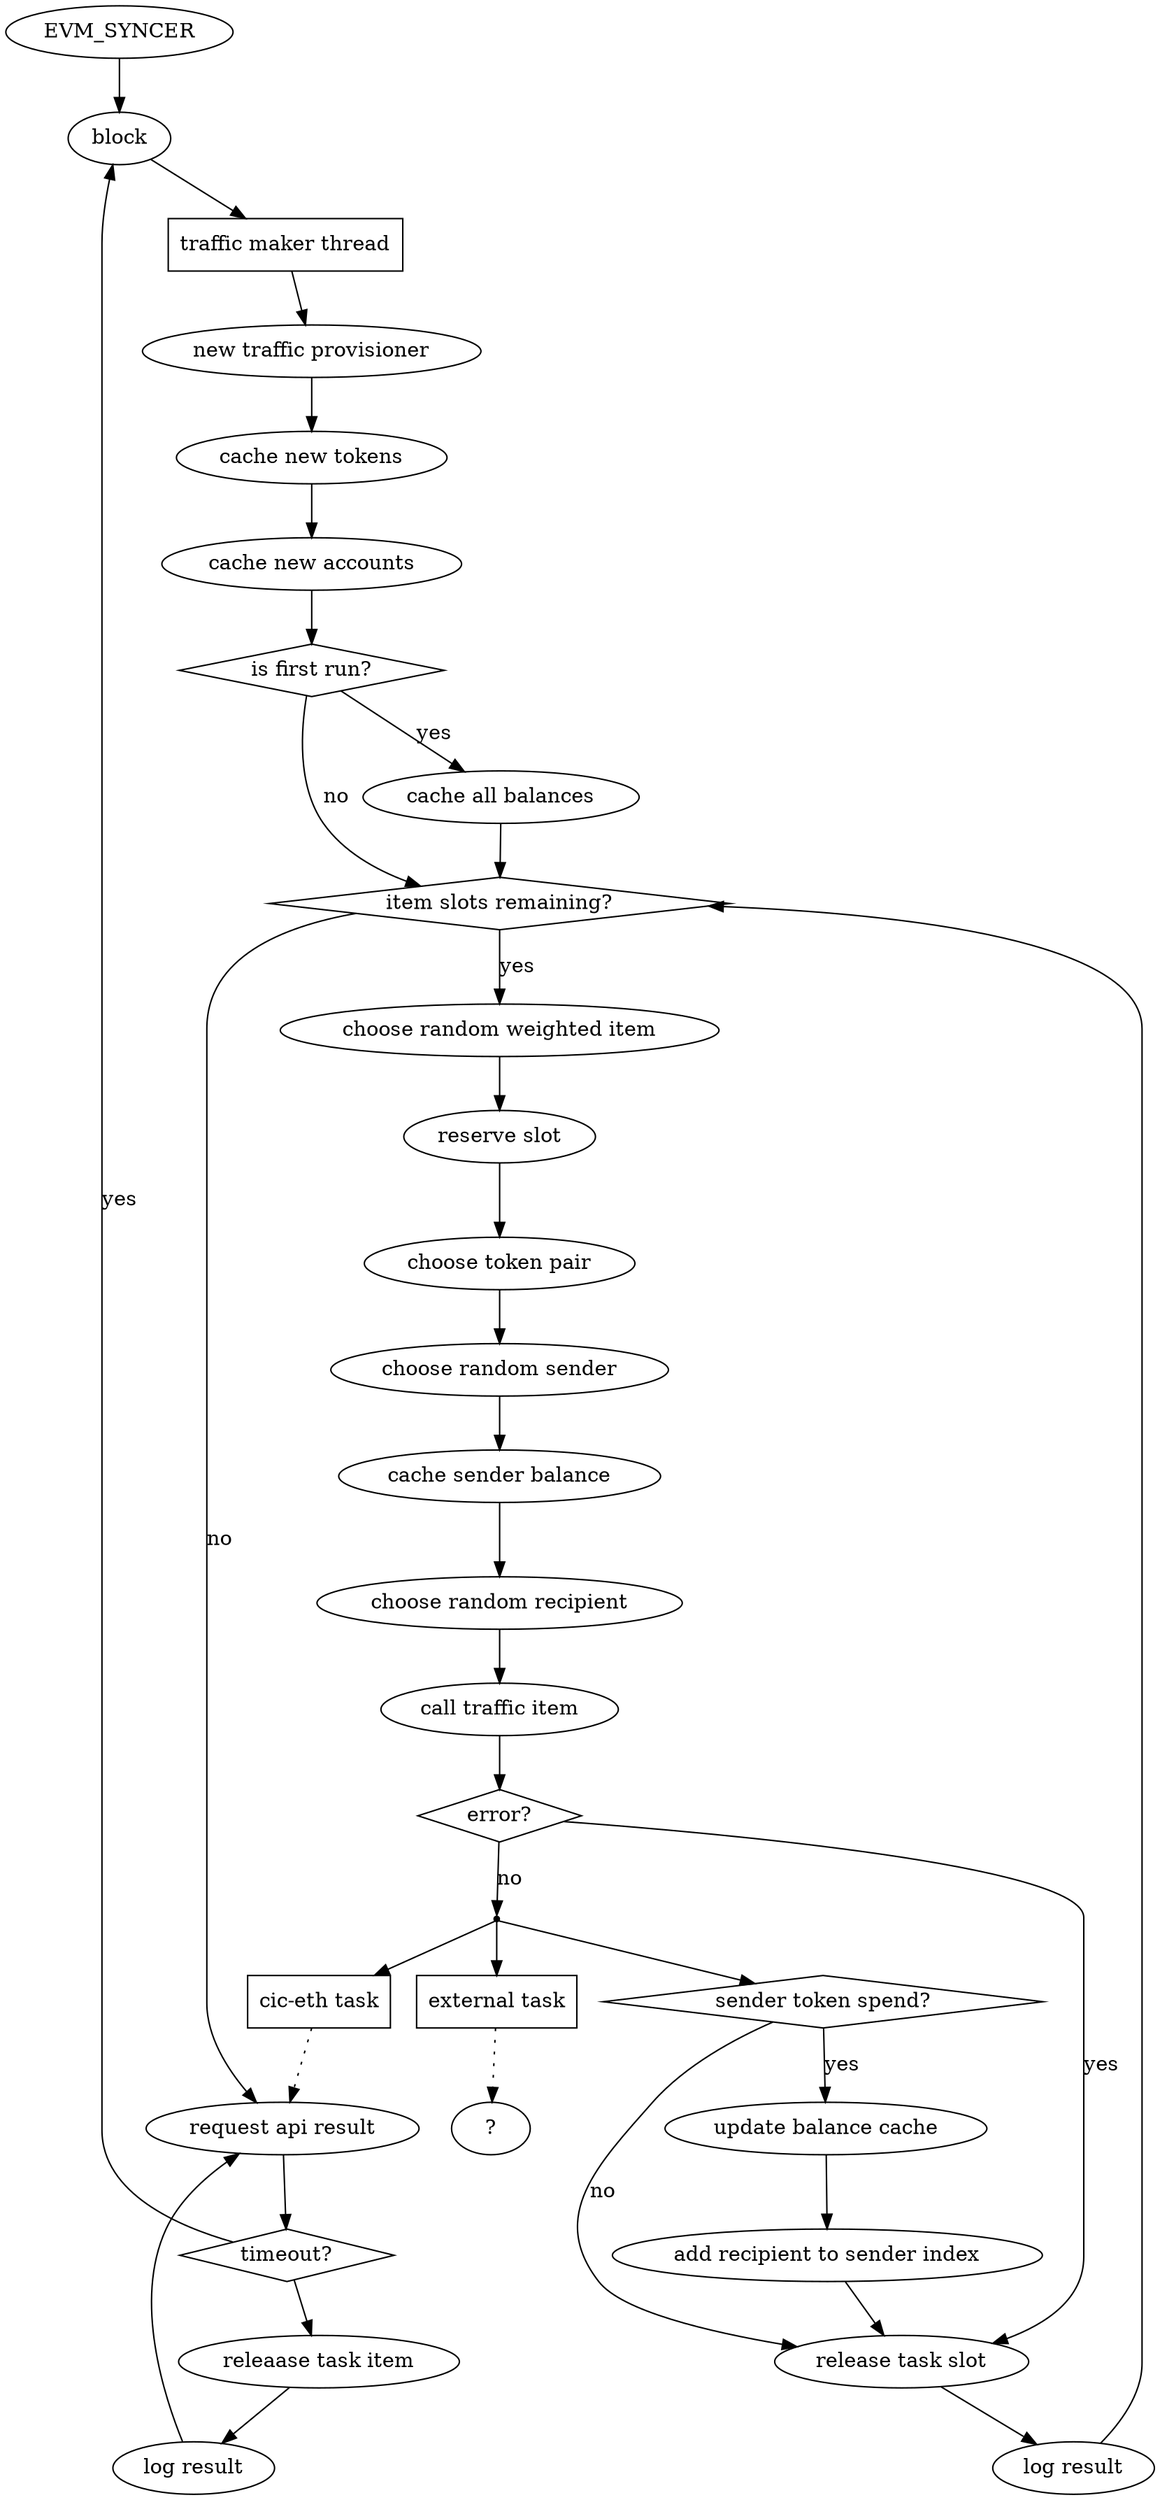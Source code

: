 digraph {

	EVM_SYNCER {
		label = "EVM SYNCER";
		shape = "rectamgle";
	}

	block [
		
	];

	thread [
		label = "traffic maker thread";
		shape = "rectangle";
	];

	provisioner [
		label = "new traffic provisioner";
	];

	cache_tokens [
		label = "cache new tokens";	
	];

	cache_accounts [
		label = "cache new accounts";	
	];

	is_first [
		label = "is first run?";
		shape = "diamond";
	];
	
	balances [
		label = "cache all balances";
	];

	is_reserve [
		label = "item slots remaining?";
		shape = "diamond";
	];

	random_item [
		label = "choose random weighted item";
	];

	add_reserve [
		label = "reserve slot";
	]

	token_pair [
		label = "choose token pair";
	];

	sender [
		label = "choose random sender";
	];

	balance_sender [
		label = "cache sender balance";
	];

	recipient [
		label = "choose random recipient";
	];

	call [
		label = "call traffic item";
	];

	is_call_error [
		label = "error?";
		shape = "diamond";
	];

	cic_eth_task [
		label = "cic-eth task";
		shape = "rectangle";	
	];

	task [
		label = "";
		shape = "point";
	];

	ext_task [
		label = "external task";
		shape = "rectangle";
	];

	call_release [
		label = "release task slot";
	];

	call_log [
		label = "log result";
	];

	is_spend [
		label = "sender token spend?";
		shape = "diamond";
	];
	
	balance_update [
		label = "update balance cache";
	];

	sender_cache [
		label = "add recipient to sender index";
	];

	get_api_result [
		label = "request api result";
	];
	
	is_timeout [
		label = "timeout?";
		shape = "diamond";
	];

	collect_release_item [
		label = "releaase task item";
	];

	collect_log [
		label = "log result";
	];


	EVM_SYNCER -> block -> thread -> provisioner -> cache_tokens -> cache_accounts -> is_first;

	is_first -> balances [ label = "yes" ];

	is_first -> is_reserve [ label = "no" ];

	balances -> is_reserve;

	is_reserve -> random_item [label = "yes"];

	random_item -> add_reserve -> token_pair -> sender -> balance_sender -> recipient -> call -> is_call_error;

	is_call_error -> call_release [ label = "yes" ];

	is_call_error -> task [ label = "no" ];

	task -> is_spend;

	task -> cic_eth_task;

	task -> ext_task;

	ext_task -> "?" [ style = "dotted"; ];

	is_spend -> call_release [label = "no"; ];

	is_spend -> balance_update [ label = "yes"; ];

	balance_update -> sender_cache -> call_release;

	call_release -> call_log -> is_reserve;

	cic_eth_task -> get_api_result [ style = "dotted"; ];

	is_reserve -> get_api_result [ label = "no"; ];

	get_api_result -> is_timeout;

	is_timeout -> block [ label = "yes" ];

	is_timeout -> collect_release_item -> collect_log -> get_api_result;
}
